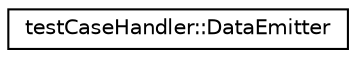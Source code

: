 digraph "Graphical Class Hierarchy"
{
 // INTERACTIVE_SVG=YES
 // LATEX_PDF_SIZE
  edge [fontname="Helvetica",fontsize="10",labelfontname="Helvetica",labelfontsize="10"];
  node [fontname="Helvetica",fontsize="10",shape=record];
  rankdir="LR";
  Node0 [label="testCaseHandler::DataEmitter",height=0.2,width=0.4,color="black", fillcolor="white", style="filled",URL="$df/d22/classtestCaseHandler_1_1DataEmitter.html",tooltip=" "];
}
